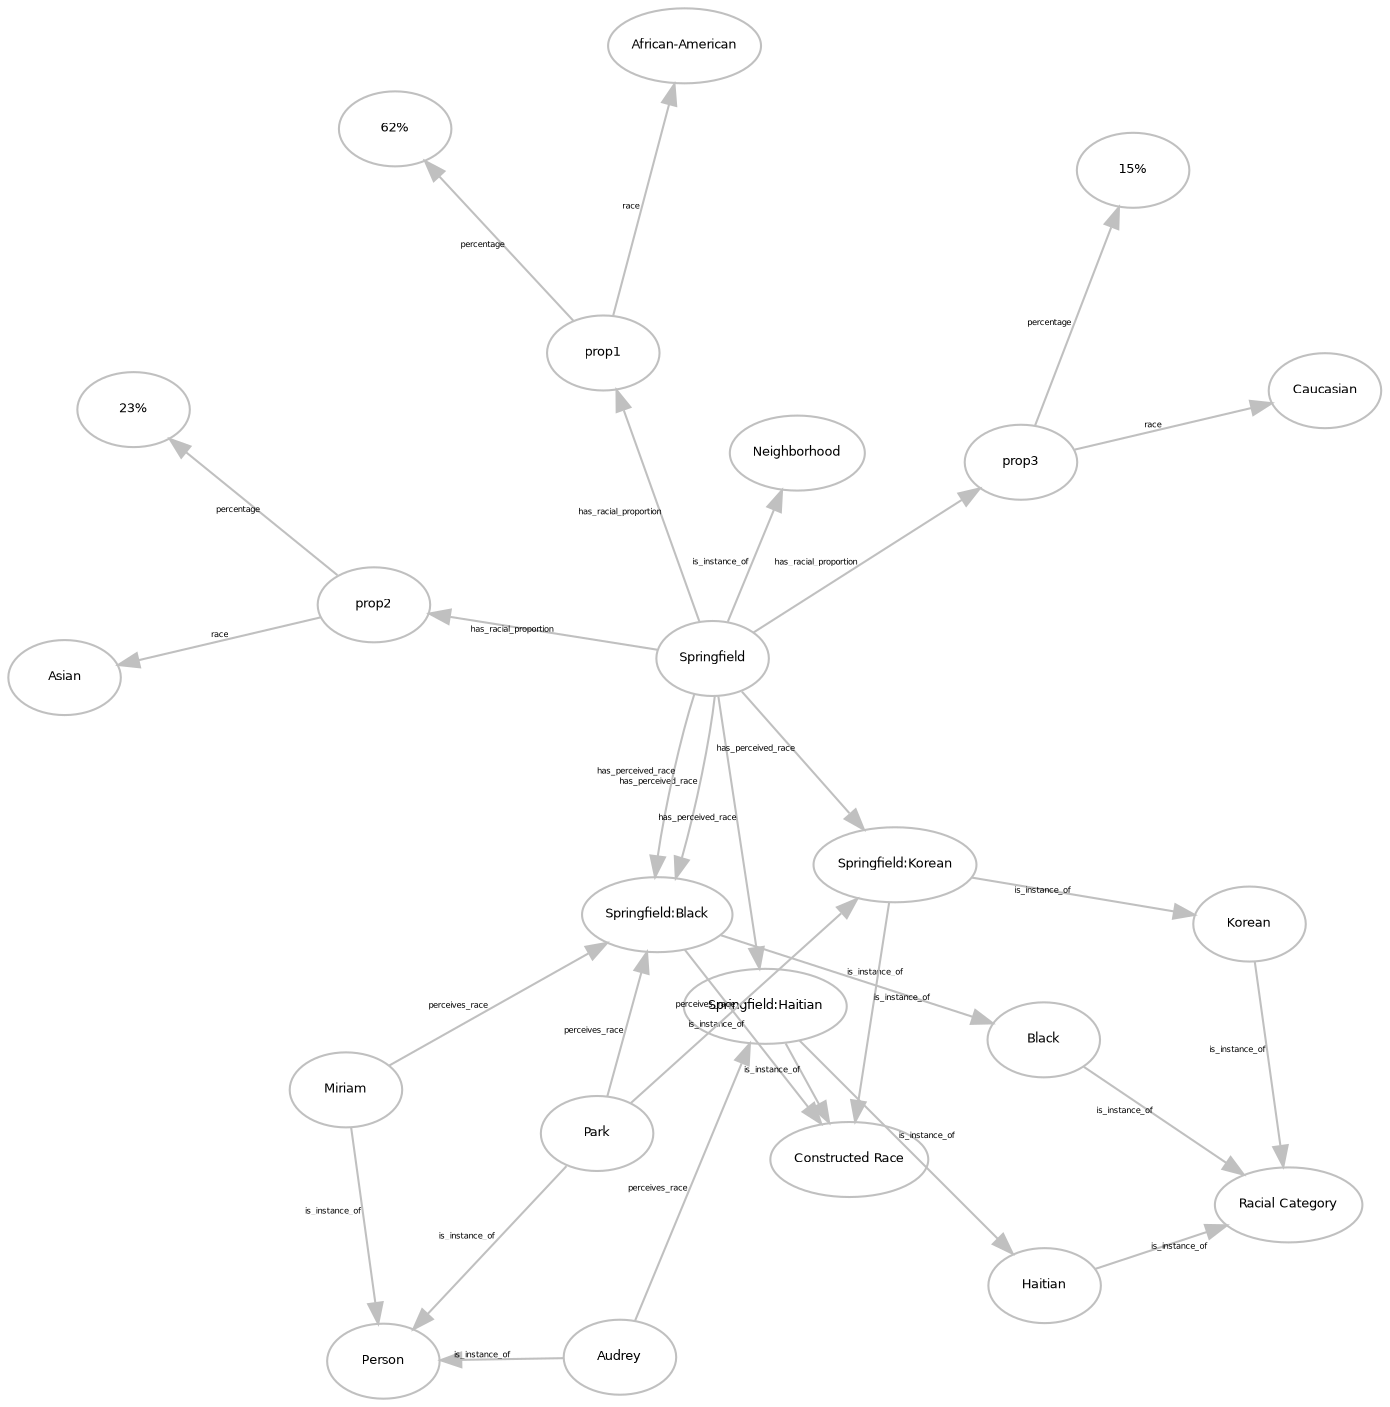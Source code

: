 digraph {
  graph [layout = neato, overlap = FALSE]

  # Node Definitions
  node [color = gray, fontname = Helvetica, fontsize = 6, shape = oval]
  spring [label = "Springfield"]
  miriam [label = "Miriam"]
  audrey [label = "Audrey"]
  springblack [label = "Springfield:Black"]
  springhaitian [label = "Springfield:Haitian"]
  park [label = "Park"]
  springkorean [label = "Springfield:Korean"]
  black [label = "Black"]
  haitian [label = "Haitian"]
  korean [label = "Korean"]
  racecat [label = "Racial Category"]
  person [label = "Person"]
  neigh [label = "Neighborhood"]
  conrace [label = "Constructed Race"]


  # Edge Definitions
  edge [fontsize = 4, color = gray, fontname = Helvetica]

  spring -> springblack [label = "has_perceived_race"]
  miriam -> springblack [label = "perceives_race"]
  spring -> springhaitian [label = "has_perceived_race"]
  audrey -> springhaitian [label = "perceives_race"]
  spring -> springkorean [label = "has_perceived_race"]
  park -> springkorean [label = "perceives_race"]
  spring -> springblack [label = "has_perceived_race"]
  park -> springblack [label = "perceives_race"]
  springblack -> black [label = "is_instance_of"]
  springhaitian -> haitian [label = "is_instance_of"]
  springkorean -> korean [label = "is_instance_of"]
  {miriam audrey park} -> person [label = "is_instance_of"]
  {black haitian korean} -> racecat [label = "is_instance_of"]
  {springblack springhaitian springkorean} -> conrace [label = "is_instance_of"]
  spring -> neigh [label = "is_instance_of"]

  graph [layout = neato]

  node [color = gray, fontsize = 6, fontname = Helvetica, shape = oval]
  spring [label = "Springfield"]
  prop1 [label = "prop1"]
  prop2 [label = "prop2"]
  prop3 [label = "prop3"]
  per1 [label = "62%"]
  per2 [label = "23%"]
  per3 [label = "15%"]
  afam [label = "African-American"]
  asian [label = "Asian"]
  caucasian [label = "Caucasian"]

  edge [color = gray, fontsize = 4, fontname = Helvetica]
  spring -> {prop1 prop2 prop3} [label = "has_racial_proportion"]
  prop1 -> per1 [label = "percentage"]
  prop1 -> afam [label = "race"]
  prop2 -> per2 [label = "percentage"]
  prop2 -> asian [label = "race"]
  prop3 -> per3 [label = "percentage"]
  prop3 -> caucasian [label = "race"]
}
